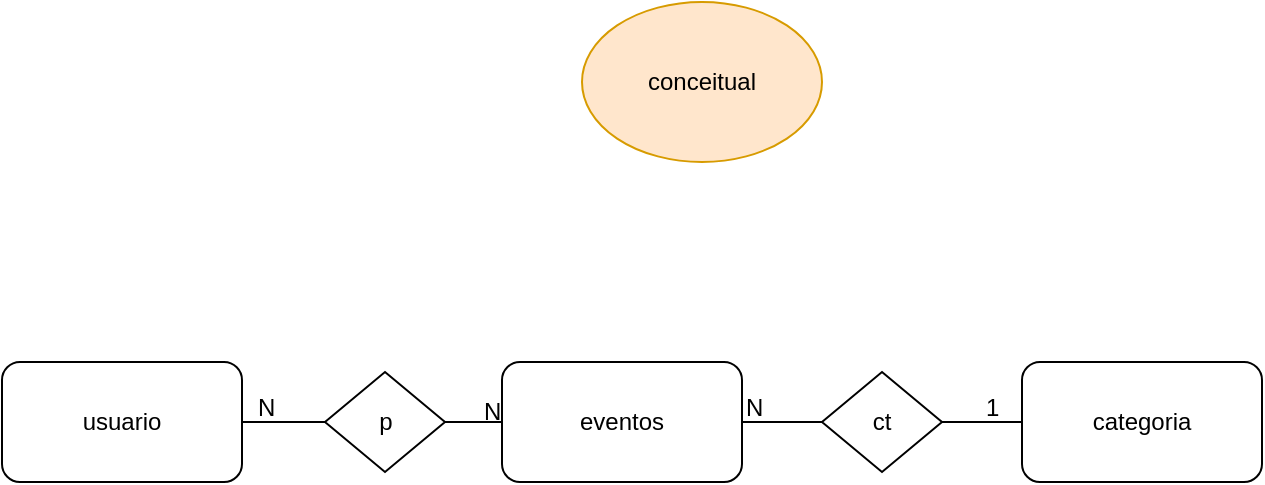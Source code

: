 <mxfile version="10.9.5" type="device"><diagram id="-wlBZJ87kCqpO1ArWUBk" name="Page-1"><mxGraphModel dx="926" dy="628" grid="1" gridSize="10" guides="1" tooltips="1" connect="1" arrows="1" fold="1" page="1" pageScale="1" pageWidth="827" pageHeight="1169" math="0" shadow="0"><root><mxCell id="0"/><mxCell id="1" parent="0"/><mxCell id="X6GnHMkI3VCYL5fjWo7K-1" value="conceitual" style="ellipse;whiteSpace=wrap;html=1;fillColor=#ffe6cc;strokeColor=#d79b00;" parent="1" vertex="1"><mxGeometry x="320" y="10" width="120" height="80" as="geometry"/></mxCell><mxCell id="X6GnHMkI3VCYL5fjWo7K-2" value="usuario" style="rounded=1;whiteSpace=wrap;html=1;" parent="1" vertex="1"><mxGeometry x="30" y="190" width="120" height="60" as="geometry"/></mxCell><mxCell id="X6GnHMkI3VCYL5fjWo7K-3" value="" style="endArrow=none;html=1;exitX=1;exitY=0.5;exitDx=0;exitDy=0;" parent="1" source="X6GnHMkI3VCYL5fjWo7K-2" edge="1"><mxGeometry width="50" height="50" relative="1" as="geometry"><mxPoint x="190" y="240" as="sourcePoint"/><mxPoint x="290" y="220" as="targetPoint"/></mxGeometry></mxCell><mxCell id="X6GnHMkI3VCYL5fjWo7K-4" value="eventos" style="rounded=1;whiteSpace=wrap;html=1;" parent="1" vertex="1"><mxGeometry x="280" y="190" width="120" height="60" as="geometry"/></mxCell><mxCell id="X6GnHMkI3VCYL5fjWo7K-5" value="p" style="rhombus;whiteSpace=wrap;html=1;" parent="1" vertex="1"><mxGeometry x="191.5" y="195" width="60" height="50" as="geometry"/></mxCell><mxCell id="X6GnHMkI3VCYL5fjWo7K-7" value="" style="endArrow=none;html=1;exitX=1;exitY=0.5;exitDx=0;exitDy=0;" parent="1" edge="1"><mxGeometry width="50" height="50" relative="1" as="geometry"><mxPoint x="400" y="220" as="sourcePoint"/><mxPoint x="540" y="220" as="targetPoint"/></mxGeometry></mxCell><mxCell id="X6GnHMkI3VCYL5fjWo7K-8" value="ct" style="rhombus;whiteSpace=wrap;html=1;" parent="1" vertex="1"><mxGeometry x="440" y="195" width="60" height="50" as="geometry"/></mxCell><mxCell id="X6GnHMkI3VCYL5fjWo7K-9" value="categoria" style="rounded=1;whiteSpace=wrap;html=1;" parent="1" vertex="1"><mxGeometry x="540" y="190" width="120" height="60" as="geometry"/></mxCell><mxCell id="X6GnHMkI3VCYL5fjWo7K-34" value="N" style="text;html=1;resizable=0;points=[];autosize=1;align=left;verticalAlign=top;spacingTop=-4;" parent="1" vertex="1"><mxGeometry x="156" y="203" width="20" height="20" as="geometry"/></mxCell><mxCell id="X6GnHMkI3VCYL5fjWo7K-35" value="N" style="text;html=1;resizable=0;points=[];autosize=1;align=left;verticalAlign=top;spacingTop=-4;" parent="1" vertex="1"><mxGeometry x="269" y="205" width="20" height="20" as="geometry"/></mxCell><mxCell id="X6GnHMkI3VCYL5fjWo7K-36" value="N" style="text;html=1;resizable=0;points=[];autosize=1;align=left;verticalAlign=top;spacingTop=-4;" parent="1" vertex="1"><mxGeometry x="400" y="203" width="20" height="20" as="geometry"/></mxCell><mxCell id="X6GnHMkI3VCYL5fjWo7K-37" value="1" style="text;html=1;resizable=0;points=[];autosize=1;align=left;verticalAlign=top;spacingTop=-4;" parent="1" vertex="1"><mxGeometry x="520" y="203" width="20" height="20" as="geometry"/></mxCell></root></mxGraphModel></diagram><diagram id="1Qs2yoACsd-7iQ9c19ev" name="Page-2"><mxGraphModel dx="926" dy="628" grid="1" gridSize="10" guides="1" tooltips="1" connect="1" arrows="1" fold="1" page="1" pageScale="1" pageWidth="827" pageHeight="1169" math="0" shadow="0"><root><mxCell id="C6cJMiSKNrictqiPkqiM-0"/><mxCell id="C6cJMiSKNrictqiPkqiM-1" parent="C6cJMiSKNrictqiPkqiM-0"/><mxCell id="C6cJMiSKNrictqiPkqiM-2" value="lógico" style="ellipse;whiteSpace=wrap;html=1;fillColor=#ffe6cc;strokeColor=#d79b00;" parent="C6cJMiSKNrictqiPkqiM-1" vertex="1"><mxGeometry x="475" y="350" width="120" height="80" as="geometry"/></mxCell><mxCell id="C6cJMiSKNrictqiPkqiM-3" value="Idu: int" style="shape=partialRectangle;top=0;left=0;right=0;bottom=1;align=left;verticalAlign=middle;fillColor=none;spacingLeft=34;spacingRight=4;overflow=hidden;rotatable=0;points=[[0,0.5],[1,0.5]];portConstraint=eastwest;dropTarget=0;fontStyle=5;fontSize=12;" parent="C6cJMiSKNrictqiPkqiM-1" vertex="1"><mxGeometry x="600" y="663" width="160" height="30" as="geometry"/></mxCell><mxCell id="C6cJMiSKNrictqiPkqiM-4" value="PK" style="shape=partialRectangle;top=0;left=0;bottom=0;fillColor=none;align=left;verticalAlign=middle;spacingLeft=4;spacingRight=4;overflow=hidden;rotatable=0;points=[];portConstraint=eastwest;part=1;fontSize=12;" parent="C6cJMiSKNrictqiPkqiM-3" vertex="1" connectable="0"><mxGeometry width="30" height="30" as="geometry"/></mxCell><mxCell id="C6cJMiSKNrictqiPkqiM-5" value="nome : str" style="shape=partialRectangle;top=0;left=0;right=0;bottom=0;align=left;verticalAlign=top;fillColor=none;spacingLeft=34;spacingRight=4;overflow=hidden;rotatable=0;points=[[0,0.5],[1,0.5]];portConstraint=eastwest;dropTarget=0;fontSize=12;" parent="C6cJMiSKNrictqiPkqiM-1" vertex="1"><mxGeometry x="600" y="693" width="160" height="26" as="geometry"/></mxCell><mxCell id="C6cJMiSKNrictqiPkqiM-6" value="" style="shape=partialRectangle;top=0;left=0;bottom=0;fillColor=none;align=left;verticalAlign=top;spacingLeft=4;spacingRight=4;overflow=hidden;rotatable=0;points=[];portConstraint=eastwest;part=1;fontSize=12;" parent="C6cJMiSKNrictqiPkqiM-5" vertex="1" connectable="0"><mxGeometry width="30" height="26" as="geometry"/></mxCell><mxCell id="C6cJMiSKNrictqiPkqiM-7" value="email : srt" style="shape=partialRectangle;top=0;left=0;right=0;bottom=0;align=left;verticalAlign=top;fillColor=none;spacingLeft=34;spacingRight=4;overflow=hidden;rotatable=0;points=[[0,0.5],[1,0.5]];portConstraint=eastwest;dropTarget=0;fontSize=12;" parent="C6cJMiSKNrictqiPkqiM-1" vertex="1"><mxGeometry x="600" y="719" width="160" height="26" as="geometry"/></mxCell><mxCell id="C6cJMiSKNrictqiPkqiM-8" value="" style="shape=partialRectangle;top=0;left=0;bottom=0;fillColor=none;align=left;verticalAlign=top;spacingLeft=4;spacingRight=4;overflow=hidden;rotatable=0;points=[];portConstraint=eastwest;part=1;fontSize=12;" parent="C6cJMiSKNrictqiPkqiM-7" vertex="1" connectable="0"><mxGeometry width="30" height="26" as="geometry"/></mxCell><mxCell id="C6cJMiSKNrictqiPkqiM-9" value="senha : str&#10;&#10;permissão : str" style="shape=partialRectangle;top=0;left=0;right=0;bottom=0;align=left;verticalAlign=top;fillColor=none;spacingLeft=34;spacingRight=4;overflow=hidden;rotatable=0;points=[[0,0.5],[1,0.5]];portConstraint=eastwest;dropTarget=0;fontSize=12;" parent="C6cJMiSKNrictqiPkqiM-1" vertex="1"><mxGeometry x="600" y="745" width="160" height="42" as="geometry"/></mxCell><mxCell id="C6cJMiSKNrictqiPkqiM-10" value="" style="shape=partialRectangle;top=0;left=0;bottom=0;fillColor=none;align=left;verticalAlign=top;spacingLeft=4;spacingRight=4;overflow=hidden;rotatable=0;points=[];portConstraint=eastwest;part=1;fontSize=12;" parent="C6cJMiSKNrictqiPkqiM-9" vertex="1" connectable="0"><mxGeometry width="30" height="42" as="geometry"/></mxCell><mxCell id="C6cJMiSKNrictqiPkqiM-11" value="evento" style="swimlane;fontStyle=0;childLayout=stackLayout;horizontal=1;startSize=26;fillColor=#e0e0e0;horizontalStack=0;resizeParent=1;resizeParentMax=0;resizeLast=0;collapsible=1;marginBottom=0;swimlaneFillColor=#ffffff;align=center;fontSize=14;" parent="C6cJMiSKNrictqiPkqiM-1" vertex="1"><mxGeometry x="280" y="480" width="160" height="222" as="geometry"/></mxCell><mxCell id="C6cJMiSKNrictqiPkqiM-12" value="ide: int" style="shape=partialRectangle;top=0;left=0;right=0;bottom=1;align=left;verticalAlign=middle;fillColor=none;spacingLeft=34;spacingRight=4;overflow=hidden;rotatable=0;points=[[0,0.5],[1,0.5]];portConstraint=eastwest;dropTarget=0;fontStyle=5;fontSize=12;" parent="C6cJMiSKNrictqiPkqiM-11" vertex="1"><mxGeometry y="26" width="160" height="30" as="geometry"/></mxCell><mxCell id="C6cJMiSKNrictqiPkqiM-13" value="PK" style="shape=partialRectangle;top=0;left=0;bottom=0;fillColor=none;align=left;verticalAlign=middle;spacingLeft=4;spacingRight=4;overflow=hidden;rotatable=0;points=[];portConstraint=eastwest;part=1;fontSize=12;" parent="C6cJMiSKNrictqiPkqiM-12" vertex="1" connectable="0"><mxGeometry width="30" height="30" as="geometry"/></mxCell><mxCell id="C6cJMiSKNrictqiPkqiM-14" value="titulo : str" style="shape=partialRectangle;top=0;left=0;right=0;bottom=0;align=left;verticalAlign=top;fillColor=none;spacingLeft=34;spacingRight=4;overflow=hidden;rotatable=0;points=[[0,0.5],[1,0.5]];portConstraint=eastwest;dropTarget=0;fontSize=12;" parent="C6cJMiSKNrictqiPkqiM-11" vertex="1"><mxGeometry y="56" width="160" height="26" as="geometry"/></mxCell><mxCell id="C6cJMiSKNrictqiPkqiM-15" value="" style="shape=partialRectangle;top=0;left=0;bottom=0;fillColor=none;align=left;verticalAlign=top;spacingLeft=4;spacingRight=4;overflow=hidden;rotatable=0;points=[];portConstraint=eastwest;part=1;fontSize=12;" parent="C6cJMiSKNrictqiPkqiM-14" vertex="1" connectable="0"><mxGeometry width="30" height="26" as="geometry"/></mxCell><mxCell id="C6cJMiSKNrictqiPkqiM-16" value="desc: str" style="shape=partialRectangle;top=0;left=0;right=0;bottom=0;align=left;verticalAlign=top;fillColor=none;spacingLeft=34;spacingRight=4;overflow=hidden;rotatable=0;points=[[0,0.5],[1,0.5]];portConstraint=eastwest;dropTarget=0;fontSize=12;" parent="C6cJMiSKNrictqiPkqiM-11" vertex="1"><mxGeometry y="82" width="160" height="26" as="geometry"/></mxCell><mxCell id="C6cJMiSKNrictqiPkqiM-17" value="" style="shape=partialRectangle;top=0;left=0;bottom=0;fillColor=none;align=left;verticalAlign=top;spacingLeft=4;spacingRight=4;overflow=hidden;rotatable=0;points=[];portConstraint=eastwest;part=1;fontSize=12;" parent="C6cJMiSKNrictqiPkqiM-16" vertex="1" connectable="0"><mxGeometry width="30" height="26" as="geometry"/></mxCell><mxCell id="C6cJMiSKNrictqiPkqiM-18" value="data: datetime" style="shape=partialRectangle;top=0;left=0;right=0;bottom=0;align=left;verticalAlign=top;fillColor=none;spacingLeft=34;spacingRight=4;overflow=hidden;rotatable=0;points=[[0,0.5],[1,0.5]];portConstraint=eastwest;dropTarget=0;fontSize=12;" parent="C6cJMiSKNrictqiPkqiM-11" vertex="1"><mxGeometry y="108" width="160" height="26" as="geometry"/></mxCell><mxCell id="C6cJMiSKNrictqiPkqiM-19" value="" style="shape=partialRectangle;top=0;left=0;bottom=0;fillColor=none;align=left;verticalAlign=top;spacingLeft=4;spacingRight=4;overflow=hidden;rotatable=0;points=[];portConstraint=eastwest;part=1;fontSize=12;" parent="C6cJMiSKNrictqiPkqiM-18" vertex="1" connectable="0"><mxGeometry width="30" height="26" as="geometry"/></mxCell><mxCell id="C6cJMiSKNrictqiPkqiM-20" value="" style="shape=partialRectangle;top=0;left=0;right=0;bottom=0;align=left;verticalAlign=top;fillColor=none;spacingLeft=34;spacingRight=4;overflow=hidden;rotatable=0;points=[[0,0.5],[1,0.5]];portConstraint=eastwest;dropTarget=0;fontSize=12;" parent="C6cJMiSKNrictqiPkqiM-11" vertex="1"><mxGeometry y="134" width="160" height="10" as="geometry"/></mxCell><mxCell id="C6cJMiSKNrictqiPkqiM-21" value="" style="shape=partialRectangle;top=0;left=0;bottom=0;fillColor=none;align=left;verticalAlign=top;spacingLeft=4;spacingRight=4;overflow=hidden;rotatable=0;points=[];portConstraint=eastwest;part=1;fontSize=12;" parent="C6cJMiSKNrictqiPkqiM-20" vertex="1" connectable="0"><mxGeometry width="30" height="10" as="geometry"/></mxCell><mxCell id="C6cJMiSKNrictqiPkqiM-22" value="loca: str" style="shape=partialRectangle;top=0;left=0;right=0;bottom=0;align=left;verticalAlign=top;fillColor=none;spacingLeft=60;spacingRight=4;overflow=hidden;rotatable=0;points=[[0,0.5],[1,0.5]];portConstraint=eastwest;dropTarget=0;fontSize=12;" parent="C6cJMiSKNrictqiPkqiM-11" vertex="1"><mxGeometry y="144" width="160" height="26" as="geometry"/></mxCell><mxCell id="C6cJMiSKNrictqiPkqiM-23" value="" style="shape=partialRectangle;fontStyle=1;top=0;left=0;bottom=0;fillColor=none;align=left;verticalAlign=top;spacingLeft=4;spacingRight=4;overflow=hidden;rotatable=0;points=[];portConstraint=eastwest;part=1;fontSize=12;" parent="C6cJMiSKNrictqiPkqiM-22" vertex="1" connectable="0"><mxGeometry width="30" height="26" as="geometry"/></mxCell><mxCell id="C6cJMiSKNrictqiPkqiM-24" value="ativo : int" style="shape=partialRectangle;top=0;left=0;right=0;bottom=0;align=left;verticalAlign=top;fillColor=none;spacingLeft=34;spacingRight=4;overflow=hidden;rotatable=0;points=[[0,0.5],[1,0.5]];portConstraint=eastwest;dropTarget=0;fontSize=12;" parent="C6cJMiSKNrictqiPkqiM-11" vertex="1"><mxGeometry y="170" width="160" height="26" as="geometry"/></mxCell><mxCell id="C6cJMiSKNrictqiPkqiM-25" value="" style="shape=partialRectangle;top=0;left=0;bottom=0;fillColor=none;align=left;verticalAlign=top;spacingLeft=4;spacingRight=4;overflow=hidden;rotatable=0;points=[];portConstraint=eastwest;part=1;fontSize=12;" parent="C6cJMiSKNrictqiPkqiM-24" vertex="1" connectable="0"><mxGeometry width="30" height="26" as="geometry"/></mxCell><mxCell id="C6cJMiSKNrictqiPkqiM-26" value="idcat :int" style="shape=partialRectangle;top=0;left=0;right=0;bottom=0;align=left;verticalAlign=top;fillColor=none;spacingLeft=60;spacingRight=4;overflow=hidden;rotatable=0;points=[[0,0.5],[1,0.5]];portConstraint=eastwest;dropTarget=0;fontSize=12;" parent="C6cJMiSKNrictqiPkqiM-11" vertex="1"><mxGeometry y="196" width="160" height="26" as="geometry"/></mxCell><mxCell id="C6cJMiSKNrictqiPkqiM-27" value="FK" style="shape=partialRectangle;fontStyle=1;top=0;left=0;bottom=0;fillColor=none;align=left;verticalAlign=top;spacingLeft=4;spacingRight=4;overflow=hidden;rotatable=0;points=[];portConstraint=eastwest;part=1;fontSize=12;" parent="C6cJMiSKNrictqiPkqiM-26" vertex="1" connectable="0"><mxGeometry width="30" height="26" as="geometry"/></mxCell><mxCell id="C6cJMiSKNrictqiPkqiM-28" value="idcat: int" style="shape=partialRectangle;top=0;left=0;right=0;bottom=1;align=left;verticalAlign=middle;fillColor=none;spacingLeft=34;spacingRight=4;overflow=hidden;rotatable=0;points=[[0,0.5],[1,0.5]];portConstraint=eastwest;dropTarget=0;fontStyle=5;fontSize=12;" parent="C6cJMiSKNrictqiPkqiM-1" vertex="1"><mxGeometry x="280" y="776" width="160" height="30" as="geometry"/></mxCell><mxCell id="C6cJMiSKNrictqiPkqiM-29" value="PK" style="shape=partialRectangle;top=0;left=0;bottom=0;fillColor=none;align=left;verticalAlign=middle;spacingLeft=4;spacingRight=4;overflow=hidden;rotatable=0;points=[];portConstraint=eastwest;part=1;fontSize=12;" parent="C6cJMiSKNrictqiPkqiM-28" vertex="1" connectable="0"><mxGeometry width="30" height="30" as="geometry"/></mxCell><mxCell id="C6cJMiSKNrictqiPkqiM-30" value="presença" style="swimlane;fontStyle=0;childLayout=stackLayout;horizontal=1;startSize=26;fillColor=#e0e0e0;horizontalStack=0;resizeParent=1;resizeParentMax=0;resizeLast=0;collapsible=1;marginBottom=0;swimlaneFillColor=#ffffff;align=center;fontSize=14;" parent="C6cJMiSKNrictqiPkqiM-1" vertex="1"><mxGeometry x="520" y="480" width="160" height="92" as="geometry"/></mxCell><mxCell id="C6cJMiSKNrictqiPkqiM-31" value="idu: int" style="shape=partialRectangle;top=0;left=0;right=0;bottom=1;align=left;verticalAlign=middle;fillColor=none;spacingLeft=34;spacingRight=4;overflow=hidden;rotatable=0;points=[[0,0.5],[1,0.5]];portConstraint=eastwest;dropTarget=0;fontStyle=5;fontSize=12;" parent="C6cJMiSKNrictqiPkqiM-30" vertex="1"><mxGeometry y="26" width="160" height="30" as="geometry"/></mxCell><mxCell id="C6cJMiSKNrictqiPkqiM-32" value="FK" style="shape=partialRectangle;top=0;left=0;bottom=0;fillColor=none;align=left;verticalAlign=middle;spacingLeft=4;spacingRight=4;overflow=hidden;rotatable=0;points=[];portConstraint=eastwest;part=1;fontSize=12;" parent="C6cJMiSKNrictqiPkqiM-31" vertex="1" connectable="0"><mxGeometry width="30" height="30" as="geometry"/></mxCell><mxCell id="C6cJMiSKNrictqiPkqiM-33" value="ide: int" style="shape=partialRectangle;top=0;left=0;right=0;bottom=0;align=left;verticalAlign=top;fillColor=none;spacingLeft=34;spacingRight=4;overflow=hidden;rotatable=0;points=[[0,0.5],[1,0.5]];portConstraint=eastwest;dropTarget=0;fontSize=12;" parent="C6cJMiSKNrictqiPkqiM-30" vertex="1"><mxGeometry y="56" width="160" height="26" as="geometry"/></mxCell><mxCell id="C6cJMiSKNrictqiPkqiM-34" value="FK" style="shape=partialRectangle;top=0;left=0;bottom=0;fillColor=none;align=left;verticalAlign=top;spacingLeft=4;spacingRight=4;overflow=hidden;rotatable=0;points=[];portConstraint=eastwest;part=1;fontSize=12;" parent="C6cJMiSKNrictqiPkqiM-33" vertex="1" connectable="0"><mxGeometry width="30" height="26" as="geometry"/></mxCell><mxCell id="C6cJMiSKNrictqiPkqiM-35" value="" style="shape=partialRectangle;top=0;left=0;right=0;bottom=0;align=left;verticalAlign=top;fillColor=none;spacingLeft=34;spacingRight=4;overflow=hidden;rotatable=0;points=[[0,0.5],[1,0.5]];portConstraint=eastwest;dropTarget=0;fontSize=12;" parent="C6cJMiSKNrictqiPkqiM-30" vertex="1"><mxGeometry y="82" width="160" height="10" as="geometry"/></mxCell><mxCell id="C6cJMiSKNrictqiPkqiM-36" value="" style="shape=partialRectangle;top=0;left=0;bottom=0;fillColor=none;align=left;verticalAlign=top;spacingLeft=4;spacingRight=4;overflow=hidden;rotatable=0;points=[];portConstraint=eastwest;part=1;fontSize=12;" parent="C6cJMiSKNrictqiPkqiM-35" vertex="1" connectable="0"><mxGeometry width="30" height="10" as="geometry"/></mxCell><mxCell id="C6cJMiSKNrictqiPkqiM-37" value="" style="edgeStyle=entityRelationEdgeStyle;fontSize=12;html=1;endArrow=ERzeroToMany;endFill=1;entryX=0;entryY=0.5;entryDx=0;entryDy=0;exitX=1;exitY=0.5;exitDx=0;exitDy=0;" parent="C6cJMiSKNrictqiPkqiM-1" source="HY11_0h7ew0nC7g6cli3-0" target="C6cJMiSKNrictqiPkqiM-26" edge="1"><mxGeometry width="100" height="100" relative="1" as="geometry"><mxPoint x="189" y="789" as="sourcePoint"/><mxPoint x="259" y="689" as="targetPoint"/></mxGeometry></mxCell><mxCell id="C6cJMiSKNrictqiPkqiM-38" value="" style="edgeStyle=entityRelationEdgeStyle;fontSize=12;html=1;endArrow=ERzeroToMany;endFill=1;exitX=1;exitY=0.5;exitDx=0;exitDy=0;entryX=0.013;entryY=0.808;entryDx=0;entryDy=0;entryPerimeter=0;" parent="C6cJMiSKNrictqiPkqiM-1" source="C6cJMiSKNrictqiPkqiM-12" target="C6cJMiSKNrictqiPkqiM-33" edge="1"><mxGeometry width="100" height="100" relative="1" as="geometry"><mxPoint x="450" y="690" as="sourcePoint"/><mxPoint x="550" y="590" as="targetPoint"/></mxGeometry></mxCell><mxCell id="C6cJMiSKNrictqiPkqiM-39" value="" style="edgeStyle=entityRelationEdgeStyle;fontSize=12;html=1;endArrow=ERzeroToMany;endFill=1;exitX=1.031;exitY=0.233;exitDx=0;exitDy=0;exitPerimeter=0;entryX=0;entryY=0.5;entryDx=0;entryDy=0;" parent="C6cJMiSKNrictqiPkqiM-1" source="C6cJMiSKNrictqiPkqiM-3" target="C6cJMiSKNrictqiPkqiM-31" edge="1"><mxGeometry width="100" height="100" relative="1" as="geometry"><mxPoint x="510" y="710" as="sourcePoint"/><mxPoint x="610" y="610" as="targetPoint"/></mxGeometry></mxCell><mxCell id="HY11_0h7ew0nC7g6cli3-0" value="categoria" style="swimlane;fontStyle=0;childLayout=stackLayout;horizontal=1;startSize=26;fillColor=#e0e0e0;horizontalStack=0;resizeParent=1;resizeParentMax=0;resizeLast=0;collapsible=1;marginBottom=0;swimlaneFillColor=#ffffff;align=center;fontSize=14;" parent="C6cJMiSKNrictqiPkqiM-1" vertex="1"><mxGeometry x="280" y="710.5" width="160" height="62" as="geometry"/></mxCell><mxCell id="HY11_0h7ew0nC7g6cli3-1" value="nome : str" style="shape=partialRectangle;top=0;left=0;right=0;bottom=0;align=left;verticalAlign=top;fillColor=none;spacingLeft=34;spacingRight=4;overflow=hidden;rotatable=0;points=[[0,0.5],[1,0.5]];portConstraint=eastwest;dropTarget=0;fontSize=12;" parent="HY11_0h7ew0nC7g6cli3-0" vertex="1"><mxGeometry y="26" width="160" height="26" as="geometry"/></mxCell><mxCell id="HY11_0h7ew0nC7g6cli3-2" value="" style="shape=partialRectangle;top=0;left=0;bottom=0;fillColor=none;align=left;verticalAlign=top;spacingLeft=4;spacingRight=4;overflow=hidden;rotatable=0;points=[];portConstraint=eastwest;part=1;fontSize=12;" parent="HY11_0h7ew0nC7g6cli3-1" vertex="1" connectable="0"><mxGeometry width="30" height="26" as="geometry"/></mxCell><mxCell id="HY11_0h7ew0nC7g6cli3-3" value="" style="shape=partialRectangle;top=0;left=0;right=0;bottom=0;align=left;verticalAlign=top;fillColor=none;spacingLeft=34;spacingRight=4;overflow=hidden;rotatable=0;points=[[0,0.5],[1,0.5]];portConstraint=eastwest;dropTarget=0;fontSize=12;" parent="HY11_0h7ew0nC7g6cli3-0" vertex="1"><mxGeometry y="52" width="160" height="10" as="geometry"/></mxCell><mxCell id="HY11_0h7ew0nC7g6cli3-4" value="" style="shape=partialRectangle;top=0;left=0;bottom=0;fillColor=none;align=left;verticalAlign=top;spacingLeft=4;spacingRight=4;overflow=hidden;rotatable=0;points=[];portConstraint=eastwest;part=1;fontSize=12;" parent="HY11_0h7ew0nC7g6cli3-3" vertex="1" connectable="0"><mxGeometry width="30" height="10" as="geometry"/></mxCell><mxCell id="HY11_0h7ew0nC7g6cli3-5" value="" style="edgeStyle=entityRelationEdgeStyle;fontSize=12;html=1;endArrow=ERzeroToMany;endFill=1;entryX=0;entryY=0.5;entryDx=0;entryDy=0;exitX=1;exitY=0.5;exitDx=0;exitDy=0;" parent="C6cJMiSKNrictqiPkqiM-1" source="C6cJMiSKNrictqiPkqiM-28" target="HY11_0h7ew0nC7g6cli3-0" edge="1"><mxGeometry width="100" height="100" relative="1" as="geometry"><mxPoint x="440" y="791" as="sourcePoint"/><mxPoint x="280" y="689" as="targetPoint"/></mxGeometry></mxCell><mxCell id="T0Bj5ZCjLTt94QaQyOn7-0" value="usuario" style="swimlane;fontStyle=0;childLayout=stackLayout;horizontal=1;startSize=26;fillColor=#e0e0e0;horizontalStack=0;resizeParent=1;resizeParentMax=0;resizeLast=0;collapsible=1;marginBottom=0;swimlaneFillColor=#ffffff;align=center;fontSize=14;" vertex="1" parent="C6cJMiSKNrictqiPkqiM-1"><mxGeometry x="600" y="637" width="160" height="56" as="geometry"/></mxCell><mxCell id="T0Bj5ZCjLTt94QaQyOn7-1" value="" style="shape=partialRectangle;top=0;left=0;right=0;bottom=0;align=left;verticalAlign=top;fillColor=none;spacingLeft=34;spacingRight=4;overflow=hidden;rotatable=0;points=[[0,0.5],[1,0.5]];portConstraint=eastwest;dropTarget=0;fontSize=12;" vertex="1" parent="T0Bj5ZCjLTt94QaQyOn7-0"><mxGeometry y="26" width="160" height="30" as="geometry"/></mxCell><mxCell id="T0Bj5ZCjLTt94QaQyOn7-2" value="" style="shape=partialRectangle;top=0;left=0;bottom=0;fillColor=none;align=left;verticalAlign=top;spacingLeft=4;spacingRight=4;overflow=hidden;rotatable=0;points=[];portConstraint=eastwest;part=1;fontSize=12;" vertex="1" connectable="0" parent="T0Bj5ZCjLTt94QaQyOn7-1"><mxGeometry width="30" height="30" as="geometry"/></mxCell></root></mxGraphModel></diagram></mxfile>